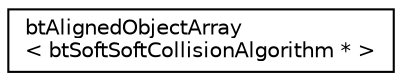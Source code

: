 digraph "Graphical Class Hierarchy"
{
  edge [fontname="Helvetica",fontsize="10",labelfontname="Helvetica",labelfontsize="10"];
  node [fontname="Helvetica",fontsize="10",shape=record];
  rankdir="LR";
  Node1 [label="btAlignedObjectArray\l\< btSoftSoftCollisionAlgorithm * \>",height=0.2,width=0.4,color="black", fillcolor="white", style="filled",URL="$classbt_aligned_object_array.html"];
}
